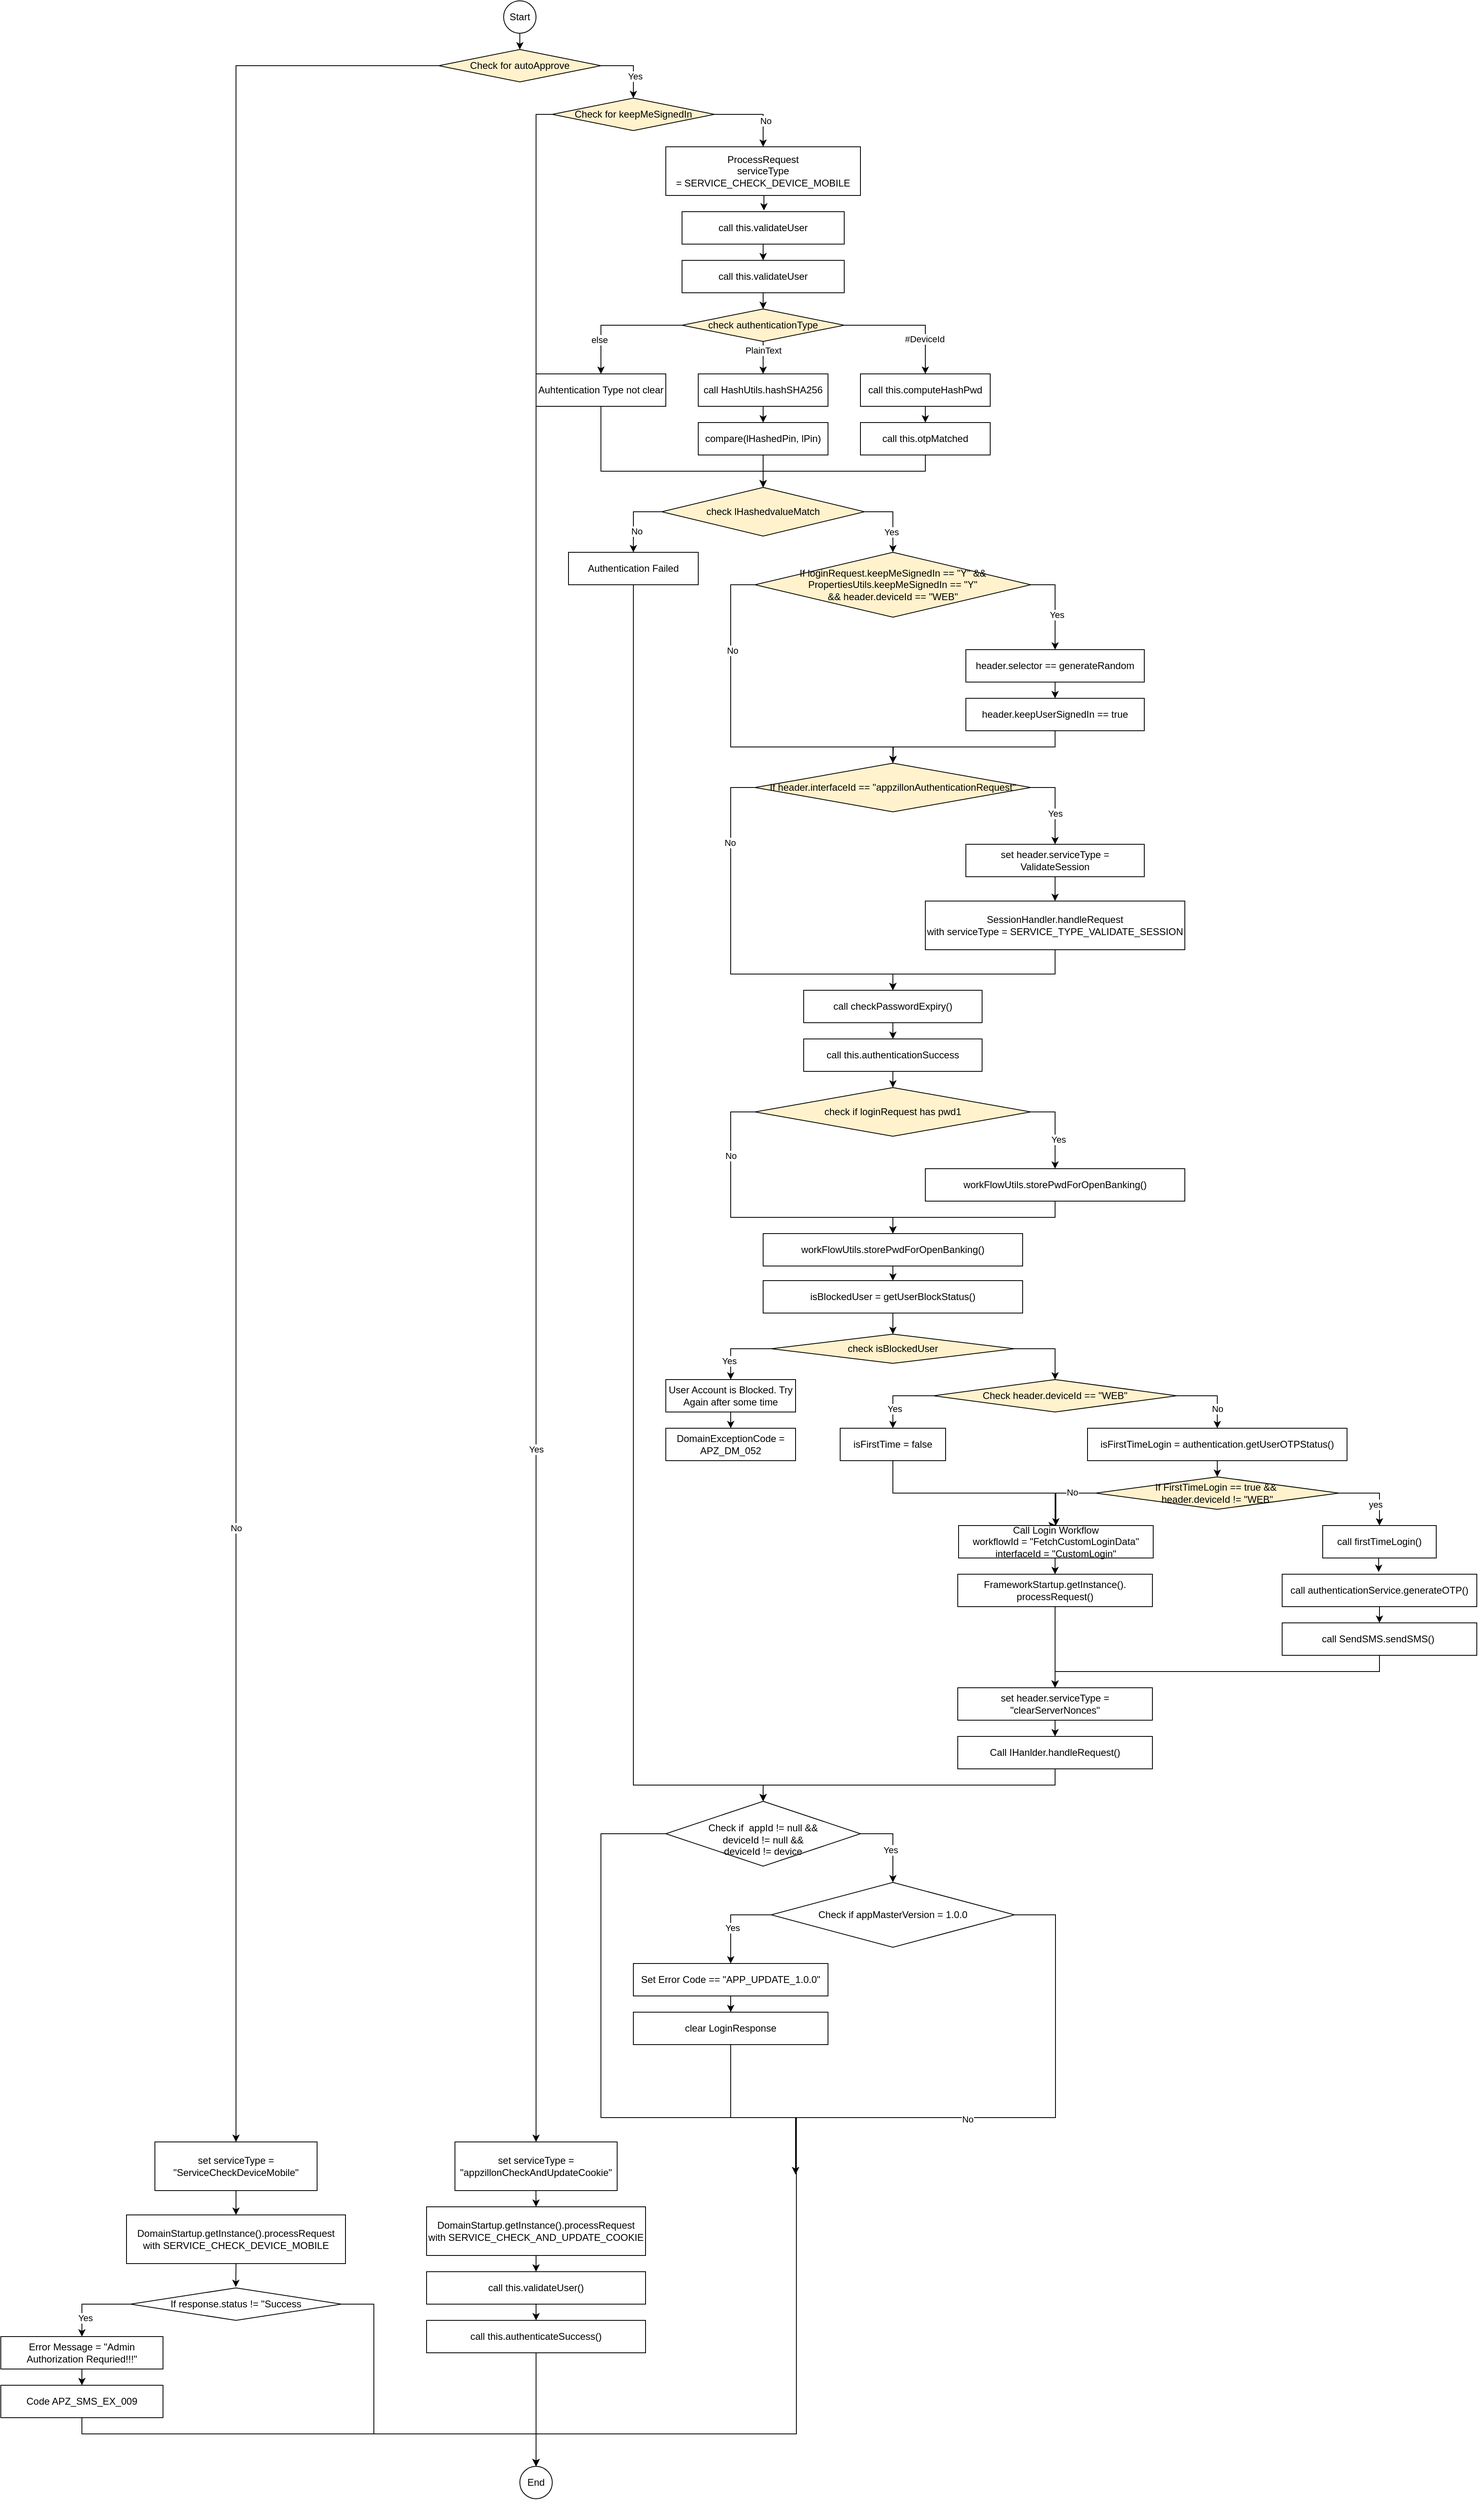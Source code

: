 <mxfile version="24.7.17">
  <diagram name="Page-1" id="jLthMqUIqezzf1474sBT">
    <mxGraphModel dx="4387" dy="3685" grid="1" gridSize="10" guides="1" tooltips="1" connect="1" arrows="1" fold="1" page="1" pageScale="1" pageWidth="827" pageHeight="1169" math="0" shadow="0">
      <root>
        <mxCell id="0" />
        <mxCell id="1" parent="0" />
        <mxCell id="0MIJxyE_HFCa453wtPNX-1" value="Start" style="ellipse;whiteSpace=wrap;html=1;aspect=fixed;" vertex="1" parent="1">
          <mxGeometry x="200" y="80" width="40" height="40" as="geometry" />
        </mxCell>
        <mxCell id="0MIJxyE_HFCa453wtPNX-2" value="" style="endArrow=classic;html=1;rounded=0;exitX=0.5;exitY=1;exitDx=0;exitDy=0;entryX=0.5;entryY=0;entryDx=0;entryDy=0;" edge="1" parent="1" source="0MIJxyE_HFCa453wtPNX-1" target="0MIJxyE_HFCa453wtPNX-3">
          <mxGeometry width="50" height="50" relative="1" as="geometry">
            <mxPoint x="450" y="260" as="sourcePoint" />
            <mxPoint x="220" y="140" as="targetPoint" />
          </mxGeometry>
        </mxCell>
        <mxCell id="0MIJxyE_HFCa453wtPNX-4" style="edgeStyle=orthogonalEdgeStyle;rounded=0;orthogonalLoop=1;jettySize=auto;html=1;exitX=0;exitY=0.5;exitDx=0;exitDy=0;entryX=0.5;entryY=0;entryDx=0;entryDy=0;" edge="1" parent="1" source="0MIJxyE_HFCa453wtPNX-3" target="0MIJxyE_HFCa453wtPNX-151">
          <mxGeometry relative="1" as="geometry">
            <mxPoint x="10" y="2680" as="targetPoint" />
            <Array as="points">
              <mxPoint x="-130" y="160" />
              <mxPoint x="-130" y="2720" />
            </Array>
          </mxGeometry>
        </mxCell>
        <mxCell id="0MIJxyE_HFCa453wtPNX-6" value="No" style="edgeLabel;html=1;align=center;verticalAlign=middle;resizable=0;points=[];" vertex="1" connectable="0" parent="0MIJxyE_HFCa453wtPNX-4">
          <mxGeometry x="0.461" relative="1" as="geometry">
            <mxPoint as="offset" />
          </mxGeometry>
        </mxCell>
        <mxCell id="0MIJxyE_HFCa453wtPNX-5" style="edgeStyle=orthogonalEdgeStyle;rounded=0;orthogonalLoop=1;jettySize=auto;html=1;exitX=1;exitY=0.5;exitDx=0;exitDy=0;entryX=0.5;entryY=0;entryDx=0;entryDy=0;" edge="1" parent="1" source="0MIJxyE_HFCa453wtPNX-3" target="0MIJxyE_HFCa453wtPNX-8">
          <mxGeometry relative="1" as="geometry">
            <mxPoint x="360.0" y="200" as="targetPoint" />
          </mxGeometry>
        </mxCell>
        <mxCell id="0MIJxyE_HFCa453wtPNX-7" value="Yes" style="edgeLabel;html=1;align=center;verticalAlign=middle;resizable=0;points=[];" vertex="1" connectable="0" parent="0MIJxyE_HFCa453wtPNX-5">
          <mxGeometry x="0.33" y="2" relative="1" as="geometry">
            <mxPoint as="offset" />
          </mxGeometry>
        </mxCell>
        <mxCell id="0MIJxyE_HFCa453wtPNX-3" value="Check for autoApprove" style="rhombus;whiteSpace=wrap;html=1;fillColor=#FFF2CC;" vertex="1" parent="1">
          <mxGeometry x="120" y="140" width="200" height="40" as="geometry" />
        </mxCell>
        <mxCell id="0MIJxyE_HFCa453wtPNX-9" style="edgeStyle=orthogonalEdgeStyle;rounded=0;orthogonalLoop=1;jettySize=auto;html=1;exitX=0;exitY=0.5;exitDx=0;exitDy=0;entryX=0.5;entryY=0;entryDx=0;entryDy=0;" edge="1" parent="1" source="0MIJxyE_HFCa453wtPNX-8" target="0MIJxyE_HFCa453wtPNX-148">
          <mxGeometry relative="1" as="geometry">
            <mxPoint x="200" y="2820" as="targetPoint" />
          </mxGeometry>
        </mxCell>
        <mxCell id="0MIJxyE_HFCa453wtPNX-11" value="Yes" style="edgeLabel;html=1;align=center;verticalAlign=middle;resizable=0;points=[];" vertex="1" connectable="0" parent="0MIJxyE_HFCa453wtPNX-9">
          <mxGeometry x="0.322" relative="1" as="geometry">
            <mxPoint as="offset" />
          </mxGeometry>
        </mxCell>
        <mxCell id="0MIJxyE_HFCa453wtPNX-10" style="edgeStyle=orthogonalEdgeStyle;rounded=0;orthogonalLoop=1;jettySize=auto;html=1;exitX=1;exitY=0.5;exitDx=0;exitDy=0;entryX=0.5;entryY=0;entryDx=0;entryDy=0;" edge="1" parent="1" source="0MIJxyE_HFCa453wtPNX-8" target="0MIJxyE_HFCa453wtPNX-13">
          <mxGeometry relative="1" as="geometry">
            <mxPoint x="500.0" y="260" as="targetPoint" />
          </mxGeometry>
        </mxCell>
        <mxCell id="0MIJxyE_HFCa453wtPNX-12" value="No" style="edgeLabel;html=1;align=center;verticalAlign=middle;resizable=0;points=[];" vertex="1" connectable="0" parent="0MIJxyE_HFCa453wtPNX-10">
          <mxGeometry x="0.364" y="3" relative="1" as="geometry">
            <mxPoint as="offset" />
          </mxGeometry>
        </mxCell>
        <mxCell id="0MIJxyE_HFCa453wtPNX-8" value="Check for keepMeSignedIn" style="rhombus;whiteSpace=wrap;html=1;fillColor=#FFF2CC;" vertex="1" parent="1">
          <mxGeometry x="260" y="200" width="200" height="40" as="geometry" />
        </mxCell>
        <mxCell id="0MIJxyE_HFCa453wtPNX-14" style="edgeStyle=orthogonalEdgeStyle;rounded=0;orthogonalLoop=1;jettySize=auto;html=1;exitX=0.5;exitY=1;exitDx=0;exitDy=0;entryX=0.505;entryY=-0.037;entryDx=0;entryDy=0;entryPerimeter=0;" edge="1" parent="1" source="0MIJxyE_HFCa453wtPNX-13" target="0MIJxyE_HFCa453wtPNX-15">
          <mxGeometry relative="1" as="geometry">
            <mxPoint x="520" y="340" as="targetPoint" />
          </mxGeometry>
        </mxCell>
        <mxCell id="0MIJxyE_HFCa453wtPNX-13" value="ProcessRequest&lt;div&gt;serviceType =&amp;nbsp;SERVICE_CHECK_DEVICE_MOBILE&lt;/div&gt;" style="rounded=0;whiteSpace=wrap;html=1;" vertex="1" parent="1">
          <mxGeometry x="400" y="260" width="240" height="60" as="geometry" />
        </mxCell>
        <mxCell id="0MIJxyE_HFCa453wtPNX-16" style="edgeStyle=orthogonalEdgeStyle;rounded=0;orthogonalLoop=1;jettySize=auto;html=1;exitX=0.5;exitY=1;exitDx=0;exitDy=0;" edge="1" parent="1" source="0MIJxyE_HFCa453wtPNX-15">
          <mxGeometry relative="1" as="geometry">
            <mxPoint x="520" y="400" as="targetPoint" />
          </mxGeometry>
        </mxCell>
        <mxCell id="0MIJxyE_HFCa453wtPNX-15" value="call this.validateUser" style="rounded=0;whiteSpace=wrap;html=1;" vertex="1" parent="1">
          <mxGeometry x="420" y="340" width="200" height="40" as="geometry" />
        </mxCell>
        <mxCell id="0MIJxyE_HFCa453wtPNX-18" style="edgeStyle=orthogonalEdgeStyle;rounded=0;orthogonalLoop=1;jettySize=auto;html=1;exitX=0.5;exitY=1;exitDx=0;exitDy=0;" edge="1" parent="1" source="0MIJxyE_HFCa453wtPNX-17">
          <mxGeometry relative="1" as="geometry">
            <mxPoint x="520" y="460" as="targetPoint" />
          </mxGeometry>
        </mxCell>
        <mxCell id="0MIJxyE_HFCa453wtPNX-17" value="call this.validateUser" style="rounded=0;whiteSpace=wrap;html=1;" vertex="1" parent="1">
          <mxGeometry x="420" y="400" width="200" height="40" as="geometry" />
        </mxCell>
        <mxCell id="0MIJxyE_HFCa453wtPNX-20" style="edgeStyle=orthogonalEdgeStyle;rounded=0;orthogonalLoop=1;jettySize=auto;html=1;exitX=0;exitY=0.5;exitDx=0;exitDy=0;entryX=0.5;entryY=0;entryDx=0;entryDy=0;" edge="1" parent="1" source="0MIJxyE_HFCa453wtPNX-19" target="0MIJxyE_HFCa453wtPNX-32">
          <mxGeometry relative="1" as="geometry">
            <mxPoint x="320" y="540" as="targetPoint" />
            <Array as="points">
              <mxPoint x="320" y="480" />
            </Array>
          </mxGeometry>
        </mxCell>
        <mxCell id="0MIJxyE_HFCa453wtPNX-31" value="else" style="edgeLabel;html=1;align=center;verticalAlign=middle;resizable=0;points=[];" vertex="1" connectable="0" parent="0MIJxyE_HFCa453wtPNX-20">
          <mxGeometry x="0.475" y="-2" relative="1" as="geometry">
            <mxPoint as="offset" />
          </mxGeometry>
        </mxCell>
        <mxCell id="0MIJxyE_HFCa453wtPNX-21" style="edgeStyle=orthogonalEdgeStyle;rounded=0;orthogonalLoop=1;jettySize=auto;html=1;exitX=0.5;exitY=1;exitDx=0;exitDy=0;entryX=0.5;entryY=0;entryDx=0;entryDy=0;" edge="1" parent="1" source="0MIJxyE_HFCa453wtPNX-19" target="0MIJxyE_HFCa453wtPNX-28">
          <mxGeometry relative="1" as="geometry">
            <mxPoint x="519.793" y="540" as="targetPoint" />
          </mxGeometry>
        </mxCell>
        <mxCell id="0MIJxyE_HFCa453wtPNX-23" value="PlainText" style="edgeLabel;html=1;align=center;verticalAlign=middle;resizable=0;points=[];" vertex="1" connectable="0" parent="0MIJxyE_HFCa453wtPNX-21">
          <mxGeometry x="-0.454" relative="1" as="geometry">
            <mxPoint as="offset" />
          </mxGeometry>
        </mxCell>
        <mxCell id="0MIJxyE_HFCa453wtPNX-22" style="edgeStyle=orthogonalEdgeStyle;rounded=0;orthogonalLoop=1;jettySize=auto;html=1;exitX=1;exitY=0.5;exitDx=0;exitDy=0;entryX=0.5;entryY=0;entryDx=0;entryDy=0;" edge="1" parent="1" source="0MIJxyE_HFCa453wtPNX-19" target="0MIJxyE_HFCa453wtPNX-25">
          <mxGeometry relative="1" as="geometry">
            <mxPoint x="720.0" y="540" as="targetPoint" />
          </mxGeometry>
        </mxCell>
        <mxCell id="0MIJxyE_HFCa453wtPNX-24" value="#DeviceId" style="edgeLabel;html=1;align=center;verticalAlign=middle;resizable=0;points=[];" vertex="1" connectable="0" parent="0MIJxyE_HFCa453wtPNX-22">
          <mxGeometry x="0.458" y="-1" relative="1" as="geometry">
            <mxPoint as="offset" />
          </mxGeometry>
        </mxCell>
        <mxCell id="0MIJxyE_HFCa453wtPNX-19" value="check authenticationType" style="rhombus;whiteSpace=wrap;html=1;fillColor=#FFF2CC;" vertex="1" parent="1">
          <mxGeometry x="420" y="460" width="200" height="40" as="geometry" />
        </mxCell>
        <mxCell id="0MIJxyE_HFCa453wtPNX-27" style="edgeStyle=orthogonalEdgeStyle;rounded=0;orthogonalLoop=1;jettySize=auto;html=1;exitX=0.5;exitY=1;exitDx=0;exitDy=0;entryX=0.5;entryY=0;entryDx=0;entryDy=0;" edge="1" parent="1" source="0MIJxyE_HFCa453wtPNX-25" target="0MIJxyE_HFCa453wtPNX-26">
          <mxGeometry relative="1" as="geometry" />
        </mxCell>
        <mxCell id="0MIJxyE_HFCa453wtPNX-25" value="call this.computeHashPwd" style="rounded=0;whiteSpace=wrap;html=1;" vertex="1" parent="1">
          <mxGeometry x="640" y="540" width="160" height="40" as="geometry" />
        </mxCell>
        <mxCell id="0MIJxyE_HFCa453wtPNX-37" style="edgeStyle=orthogonalEdgeStyle;rounded=0;orthogonalLoop=1;jettySize=auto;html=1;exitX=0.5;exitY=1;exitDx=0;exitDy=0;entryX=0.5;entryY=0;entryDx=0;entryDy=0;" edge="1" parent="1" source="0MIJxyE_HFCa453wtPNX-26" target="0MIJxyE_HFCa453wtPNX-34">
          <mxGeometry relative="1" as="geometry" />
        </mxCell>
        <mxCell id="0MIJxyE_HFCa453wtPNX-26" value="call this.otpMatched" style="rounded=0;whiteSpace=wrap;html=1;" vertex="1" parent="1">
          <mxGeometry x="640" y="600" width="160" height="40" as="geometry" />
        </mxCell>
        <mxCell id="0MIJxyE_HFCa453wtPNX-29" style="edgeStyle=orthogonalEdgeStyle;rounded=0;orthogonalLoop=1;jettySize=auto;html=1;exitX=0.5;exitY=1;exitDx=0;exitDy=0;entryX=0.5;entryY=0;entryDx=0;entryDy=0;" edge="1" parent="1" source="0MIJxyE_HFCa453wtPNX-28" target="0MIJxyE_HFCa453wtPNX-30">
          <mxGeometry relative="1" as="geometry">
            <mxPoint x="520" y="600" as="targetPoint" />
          </mxGeometry>
        </mxCell>
        <mxCell id="0MIJxyE_HFCa453wtPNX-28" value="call HashUtils.hashSHA256" style="rounded=0;whiteSpace=wrap;html=1;" vertex="1" parent="1">
          <mxGeometry x="440" y="540" width="160" height="40" as="geometry" />
        </mxCell>
        <mxCell id="0MIJxyE_HFCa453wtPNX-36" style="edgeStyle=orthogonalEdgeStyle;rounded=0;orthogonalLoop=1;jettySize=auto;html=1;exitX=0.5;exitY=1;exitDx=0;exitDy=0;entryX=0.5;entryY=0;entryDx=0;entryDy=0;" edge="1" parent="1" source="0MIJxyE_HFCa453wtPNX-30" target="0MIJxyE_HFCa453wtPNX-34">
          <mxGeometry relative="1" as="geometry" />
        </mxCell>
        <mxCell id="0MIJxyE_HFCa453wtPNX-30" value="compare(lHashedPin, lPin)" style="rounded=0;whiteSpace=wrap;html=1;" vertex="1" parent="1">
          <mxGeometry x="440" y="600" width="160" height="40" as="geometry" />
        </mxCell>
        <mxCell id="0MIJxyE_HFCa453wtPNX-33" style="edgeStyle=orthogonalEdgeStyle;rounded=0;orthogonalLoop=1;jettySize=auto;html=1;exitX=0.5;exitY=1;exitDx=0;exitDy=0;entryX=0.5;entryY=0;entryDx=0;entryDy=0;" edge="1" parent="1" source="0MIJxyE_HFCa453wtPNX-32" target="0MIJxyE_HFCa453wtPNX-34">
          <mxGeometry relative="1" as="geometry">
            <mxPoint x="320" y="690" as="targetPoint" />
            <Array as="points">
              <mxPoint x="320" y="660" />
              <mxPoint x="520" y="660" />
            </Array>
          </mxGeometry>
        </mxCell>
        <mxCell id="0MIJxyE_HFCa453wtPNX-32" value="Auhtentication Type not clear" style="rounded=0;whiteSpace=wrap;html=1;" vertex="1" parent="1">
          <mxGeometry x="240" y="540" width="160" height="40" as="geometry" />
        </mxCell>
        <mxCell id="0MIJxyE_HFCa453wtPNX-38" style="edgeStyle=orthogonalEdgeStyle;rounded=0;orthogonalLoop=1;jettySize=auto;html=1;exitX=0;exitY=0.5;exitDx=0;exitDy=0;entryX=0.5;entryY=0;entryDx=0;entryDy=0;" edge="1" parent="1" source="0MIJxyE_HFCa453wtPNX-34" target="0MIJxyE_HFCa453wtPNX-42">
          <mxGeometry relative="1" as="geometry">
            <mxPoint x="360" y="760" as="targetPoint" />
          </mxGeometry>
        </mxCell>
        <mxCell id="0MIJxyE_HFCa453wtPNX-41" value="No" style="edgeLabel;html=1;align=center;verticalAlign=middle;resizable=0;points=[];" vertex="1" connectable="0" parent="0MIJxyE_HFCa453wtPNX-38">
          <mxGeometry x="0.384" y="4" relative="1" as="geometry">
            <mxPoint as="offset" />
          </mxGeometry>
        </mxCell>
        <mxCell id="0MIJxyE_HFCa453wtPNX-39" style="edgeStyle=orthogonalEdgeStyle;rounded=0;orthogonalLoop=1;jettySize=auto;html=1;exitX=1;exitY=0.5;exitDx=0;exitDy=0;entryX=0.5;entryY=0;entryDx=0;entryDy=0;" edge="1" parent="1" source="0MIJxyE_HFCa453wtPNX-34" target="0MIJxyE_HFCa453wtPNX-44">
          <mxGeometry relative="1" as="geometry">
            <mxPoint x="680" y="760" as="targetPoint" />
          </mxGeometry>
        </mxCell>
        <mxCell id="0MIJxyE_HFCa453wtPNX-40" value="Yes" style="edgeLabel;html=1;align=center;verticalAlign=middle;resizable=0;points=[];" vertex="1" connectable="0" parent="0MIJxyE_HFCa453wtPNX-39">
          <mxGeometry x="0.416" y="-2" relative="1" as="geometry">
            <mxPoint as="offset" />
          </mxGeometry>
        </mxCell>
        <mxCell id="0MIJxyE_HFCa453wtPNX-34" value="check lHashedvalueMatch" style="rhombus;whiteSpace=wrap;html=1;fillColor=#FFF2CC;" vertex="1" parent="1">
          <mxGeometry x="395" y="680" width="250" height="60" as="geometry" />
        </mxCell>
        <mxCell id="0MIJxyE_HFCa453wtPNX-127" style="edgeStyle=orthogonalEdgeStyle;rounded=0;orthogonalLoop=1;jettySize=auto;html=1;exitX=0.5;exitY=1;exitDx=0;exitDy=0;entryX=0.5;entryY=0;entryDx=0;entryDy=0;" edge="1" parent="1" source="0MIJxyE_HFCa453wtPNX-42" target="0MIJxyE_HFCa453wtPNX-129">
          <mxGeometry relative="1" as="geometry">
            <mxPoint x="370" y="2290" as="targetPoint" />
            <Array as="points">
              <mxPoint x="360" y="2280" />
              <mxPoint x="520" y="2280" />
            </Array>
          </mxGeometry>
        </mxCell>
        <mxCell id="0MIJxyE_HFCa453wtPNX-42" value="Authentication Failed" style="rounded=0;whiteSpace=wrap;html=1;" vertex="1" parent="1">
          <mxGeometry x="280" y="760" width="160" height="40" as="geometry" />
        </mxCell>
        <mxCell id="0MIJxyE_HFCa453wtPNX-46" style="edgeStyle=orthogonalEdgeStyle;rounded=0;orthogonalLoop=1;jettySize=auto;html=1;exitX=0;exitY=0.5;exitDx=0;exitDy=0;entryX=0.5;entryY=0;entryDx=0;entryDy=0;" edge="1" parent="1" source="0MIJxyE_HFCa453wtPNX-44" target="0MIJxyE_HFCa453wtPNX-54">
          <mxGeometry relative="1" as="geometry">
            <mxPoint x="480" y="880" as="targetPoint" />
            <Array as="points">
              <mxPoint x="480" y="800" />
              <mxPoint x="480" y="1000" />
              <mxPoint x="680" y="1000" />
            </Array>
          </mxGeometry>
        </mxCell>
        <mxCell id="0MIJxyE_HFCa453wtPNX-81" value="No" style="edgeLabel;html=1;align=center;verticalAlign=middle;resizable=0;points=[];" vertex="1" connectable="0" parent="0MIJxyE_HFCa453wtPNX-46">
          <mxGeometry x="-0.508" y="2" relative="1" as="geometry">
            <mxPoint as="offset" />
          </mxGeometry>
        </mxCell>
        <mxCell id="0MIJxyE_HFCa453wtPNX-47" style="edgeStyle=orthogonalEdgeStyle;rounded=0;orthogonalLoop=1;jettySize=auto;html=1;exitX=1;exitY=0.5;exitDx=0;exitDy=0;entryX=0.5;entryY=0;entryDx=0;entryDy=0;" edge="1" parent="1" source="0MIJxyE_HFCa453wtPNX-44" target="0MIJxyE_HFCa453wtPNX-51">
          <mxGeometry relative="1" as="geometry">
            <mxPoint x="880" y="880" as="targetPoint" />
          </mxGeometry>
        </mxCell>
        <mxCell id="0MIJxyE_HFCa453wtPNX-48" value="Yes" style="edgeLabel;html=1;align=center;verticalAlign=middle;resizable=0;points=[];" vertex="1" connectable="0" parent="0MIJxyE_HFCa453wtPNX-47">
          <mxGeometry x="0.21" y="2" relative="1" as="geometry">
            <mxPoint as="offset" />
          </mxGeometry>
        </mxCell>
        <mxCell id="0MIJxyE_HFCa453wtPNX-44" value="If loginRequest.keepMeSignedIn == &quot;Y&quot; &amp;amp;&amp;amp;&lt;div&gt;&amp;nbsp;PropertiesUtils.keepMeSignedIn == &quot;Y&quot;&amp;nbsp;&lt;/div&gt;&lt;div&gt;&amp;amp;&amp;amp; header.deviceId == &quot;WEB&quot;&lt;/div&gt;" style="rhombus;whiteSpace=wrap;html=1;fillColor=#FFF2CC;" vertex="1" parent="1">
          <mxGeometry x="510" y="760" width="340" height="80" as="geometry" />
        </mxCell>
        <mxCell id="0MIJxyE_HFCa453wtPNX-52" style="edgeStyle=orthogonalEdgeStyle;rounded=0;orthogonalLoop=1;jettySize=auto;html=1;exitX=0.5;exitY=1;exitDx=0;exitDy=0;entryX=0.5;entryY=0;entryDx=0;entryDy=0;" edge="1" parent="1" source="0MIJxyE_HFCa453wtPNX-51" target="0MIJxyE_HFCa453wtPNX-53">
          <mxGeometry relative="1" as="geometry">
            <mxPoint x="880.13" y="940" as="targetPoint" />
          </mxGeometry>
        </mxCell>
        <mxCell id="0MIJxyE_HFCa453wtPNX-51" value="header.selector == generateRandom" style="rounded=0;whiteSpace=wrap;html=1;" vertex="1" parent="1">
          <mxGeometry x="770" y="880" width="220" height="40" as="geometry" />
        </mxCell>
        <mxCell id="0MIJxyE_HFCa453wtPNX-55" style="edgeStyle=orthogonalEdgeStyle;rounded=0;orthogonalLoop=1;jettySize=auto;html=1;exitX=0.5;exitY=1;exitDx=0;exitDy=0;" edge="1" parent="1" source="0MIJxyE_HFCa453wtPNX-53">
          <mxGeometry relative="1" as="geometry">
            <mxPoint x="680" y="1020" as="targetPoint" />
          </mxGeometry>
        </mxCell>
        <mxCell id="0MIJxyE_HFCa453wtPNX-53" value="header.keepUserSignedIn == true" style="rounded=0;whiteSpace=wrap;html=1;" vertex="1" parent="1">
          <mxGeometry x="770" y="940" width="220" height="40" as="geometry" />
        </mxCell>
        <mxCell id="0MIJxyE_HFCa453wtPNX-56" style="edgeStyle=orthogonalEdgeStyle;rounded=0;orthogonalLoop=1;jettySize=auto;html=1;exitX=0;exitY=0.5;exitDx=0;exitDy=0;entryX=0.5;entryY=0;entryDx=0;entryDy=0;" edge="1" parent="1" source="0MIJxyE_HFCa453wtPNX-54" target="0MIJxyE_HFCa453wtPNX-65">
          <mxGeometry relative="1" as="geometry">
            <mxPoint x="490" y="1120" as="targetPoint" />
            <Array as="points">
              <mxPoint x="480" y="1050" />
              <mxPoint x="480" y="1280" />
              <mxPoint x="680" y="1280" />
            </Array>
          </mxGeometry>
        </mxCell>
        <mxCell id="0MIJxyE_HFCa453wtPNX-80" value="No" style="edgeLabel;html=1;align=center;verticalAlign=middle;resizable=0;points=[];" vertex="1" connectable="0" parent="0MIJxyE_HFCa453wtPNX-56">
          <mxGeometry x="-0.591" y="-1" relative="1" as="geometry">
            <mxPoint as="offset" />
          </mxGeometry>
        </mxCell>
        <mxCell id="0MIJxyE_HFCa453wtPNX-57" style="edgeStyle=orthogonalEdgeStyle;rounded=0;orthogonalLoop=1;jettySize=auto;html=1;exitX=1;exitY=0.5;exitDx=0;exitDy=0;entryX=0.5;entryY=0;entryDx=0;entryDy=0;" edge="1" parent="1" source="0MIJxyE_HFCa453wtPNX-54" target="0MIJxyE_HFCa453wtPNX-60">
          <mxGeometry relative="1" as="geometry">
            <mxPoint x="880" y="1120" as="targetPoint" />
          </mxGeometry>
        </mxCell>
        <mxCell id="0MIJxyE_HFCa453wtPNX-58" value="Yes" style="edgeLabel;html=1;align=center;verticalAlign=middle;resizable=0;points=[];" vertex="1" connectable="0" parent="0MIJxyE_HFCa453wtPNX-57">
          <mxGeometry x="0.235" relative="1" as="geometry">
            <mxPoint as="offset" />
          </mxGeometry>
        </mxCell>
        <mxCell id="0MIJxyE_HFCa453wtPNX-54" value="If header.interfaceId == &quot;appzillonAuthenticationRequest&quot;" style="rhombus;whiteSpace=wrap;html=1;fillColor=#FFF2CC;" vertex="1" parent="1">
          <mxGeometry x="510" y="1020" width="340" height="60" as="geometry" />
        </mxCell>
        <mxCell id="0MIJxyE_HFCa453wtPNX-63" style="edgeStyle=orthogonalEdgeStyle;rounded=0;orthogonalLoop=1;jettySize=auto;html=1;exitX=0.5;exitY=1;exitDx=0;exitDy=0;entryX=0.5;entryY=0;entryDx=0;entryDy=0;" edge="1" parent="1" source="0MIJxyE_HFCa453wtPNX-60" target="0MIJxyE_HFCa453wtPNX-62">
          <mxGeometry relative="1" as="geometry" />
        </mxCell>
        <mxCell id="0MIJxyE_HFCa453wtPNX-60" value="set header.serviceType = ValidateSession" style="rounded=0;whiteSpace=wrap;html=1;" vertex="1" parent="1">
          <mxGeometry x="770" y="1120" width="220" height="40" as="geometry" />
        </mxCell>
        <mxCell id="0MIJxyE_HFCa453wtPNX-64" style="edgeStyle=orthogonalEdgeStyle;rounded=0;orthogonalLoop=1;jettySize=auto;html=1;exitX=0.5;exitY=1;exitDx=0;exitDy=0;entryX=0.5;entryY=0;entryDx=0;entryDy=0;" edge="1" parent="1" source="0MIJxyE_HFCa453wtPNX-62" target="0MIJxyE_HFCa453wtPNX-65">
          <mxGeometry relative="1" as="geometry">
            <mxPoint x="680" y="1300.0" as="targetPoint" />
            <Array as="points">
              <mxPoint x="880" y="1280" />
              <mxPoint x="680" y="1280" />
            </Array>
          </mxGeometry>
        </mxCell>
        <mxCell id="0MIJxyE_HFCa453wtPNX-62" value="SessionHandler.handleRequest&lt;div&gt;with serviceType =&amp;nbsp;SERVICE_TYPE_VALIDATE_SESSION&lt;/div&gt;" style="rounded=0;whiteSpace=wrap;html=1;" vertex="1" parent="1">
          <mxGeometry x="720" y="1190" width="320" height="60" as="geometry" />
        </mxCell>
        <mxCell id="0MIJxyE_HFCa453wtPNX-66" style="edgeStyle=orthogonalEdgeStyle;rounded=0;orthogonalLoop=1;jettySize=auto;html=1;exitX=0.5;exitY=1;exitDx=0;exitDy=0;entryX=0.5;entryY=0;entryDx=0;entryDy=0;" edge="1" parent="1" source="0MIJxyE_HFCa453wtPNX-65" target="0MIJxyE_HFCa453wtPNX-68">
          <mxGeometry relative="1" as="geometry">
            <mxPoint x="680" y="1360.0" as="targetPoint" />
          </mxGeometry>
        </mxCell>
        <mxCell id="0MIJxyE_HFCa453wtPNX-65" value="call checkPasswordExpiry()" style="rounded=0;whiteSpace=wrap;html=1;" vertex="1" parent="1">
          <mxGeometry x="570" y="1300" width="220" height="40" as="geometry" />
        </mxCell>
        <mxCell id="0MIJxyE_HFCa453wtPNX-70" style="edgeStyle=orthogonalEdgeStyle;rounded=0;orthogonalLoop=1;jettySize=auto;html=1;exitX=0.5;exitY=1;exitDx=0;exitDy=0;entryX=0.5;entryY=0;entryDx=0;entryDy=0;" edge="1" parent="1" source="0MIJxyE_HFCa453wtPNX-68" target="0MIJxyE_HFCa453wtPNX-71">
          <mxGeometry relative="1" as="geometry">
            <mxPoint x="680.13" y="1420" as="targetPoint" />
          </mxGeometry>
        </mxCell>
        <mxCell id="0MIJxyE_HFCa453wtPNX-68" value="call this.authenticationSuccess" style="rounded=0;whiteSpace=wrap;html=1;" vertex="1" parent="1">
          <mxGeometry x="570" y="1360" width="220" height="40" as="geometry" />
        </mxCell>
        <mxCell id="0MIJxyE_HFCa453wtPNX-72" style="edgeStyle=orthogonalEdgeStyle;rounded=0;orthogonalLoop=1;jettySize=auto;html=1;exitX=0;exitY=0.5;exitDx=0;exitDy=0;entryX=0.5;entryY=0;entryDx=0;entryDy=0;" edge="1" parent="1" source="0MIJxyE_HFCa453wtPNX-71" target="0MIJxyE_HFCa453wtPNX-77">
          <mxGeometry relative="1" as="geometry">
            <mxPoint x="480" y="1520" as="targetPoint" />
            <Array as="points">
              <mxPoint x="480" y="1450" />
              <mxPoint x="480" y="1580" />
              <mxPoint x="680" y="1580" />
            </Array>
          </mxGeometry>
        </mxCell>
        <mxCell id="0MIJxyE_HFCa453wtPNX-79" value="No" style="edgeLabel;html=1;align=center;verticalAlign=middle;resizable=0;points=[];" vertex="1" connectable="0" parent="0MIJxyE_HFCa453wtPNX-72">
          <mxGeometry x="-0.561" relative="1" as="geometry">
            <mxPoint as="offset" />
          </mxGeometry>
        </mxCell>
        <mxCell id="0MIJxyE_HFCa453wtPNX-73" style="edgeStyle=orthogonalEdgeStyle;rounded=0;orthogonalLoop=1;jettySize=auto;html=1;exitX=1;exitY=0.5;exitDx=0;exitDy=0;entryX=0.5;entryY=0;entryDx=0;entryDy=0;" edge="1" parent="1" source="0MIJxyE_HFCa453wtPNX-71" target="0MIJxyE_HFCa453wtPNX-75">
          <mxGeometry relative="1" as="geometry">
            <mxPoint x="880" y="1520" as="targetPoint" />
          </mxGeometry>
        </mxCell>
        <mxCell id="0MIJxyE_HFCa453wtPNX-74" value="Yes" style="edgeLabel;html=1;align=center;verticalAlign=middle;resizable=0;points=[];" vertex="1" connectable="0" parent="0MIJxyE_HFCa453wtPNX-73">
          <mxGeometry x="0.27" y="4" relative="1" as="geometry">
            <mxPoint as="offset" />
          </mxGeometry>
        </mxCell>
        <mxCell id="0MIJxyE_HFCa453wtPNX-71" value="check if loginRequest has pwd1" style="rhombus;whiteSpace=wrap;html=1;fillColor=#FFF2CC;" vertex="1" parent="1">
          <mxGeometry x="510" y="1420" width="340" height="60" as="geometry" />
        </mxCell>
        <mxCell id="0MIJxyE_HFCa453wtPNX-76" style="edgeStyle=orthogonalEdgeStyle;rounded=0;orthogonalLoop=1;jettySize=auto;html=1;exitX=0.5;exitY=1;exitDx=0;exitDy=0;entryX=0.5;entryY=0;entryDx=0;entryDy=0;" edge="1" parent="1" source="0MIJxyE_HFCa453wtPNX-75" target="0MIJxyE_HFCa453wtPNX-77">
          <mxGeometry relative="1" as="geometry">
            <mxPoint x="680" y="1600" as="targetPoint" />
          </mxGeometry>
        </mxCell>
        <mxCell id="0MIJxyE_HFCa453wtPNX-75" value="workFlowUtils.storePwdForOpenBanking()" style="rounded=0;whiteSpace=wrap;html=1;" vertex="1" parent="1">
          <mxGeometry x="720" y="1520" width="320" height="40" as="geometry" />
        </mxCell>
        <mxCell id="0MIJxyE_HFCa453wtPNX-78" style="edgeStyle=orthogonalEdgeStyle;rounded=0;orthogonalLoop=1;jettySize=auto;html=1;exitX=0.5;exitY=1;exitDx=0;exitDy=0;entryX=0.5;entryY=0;entryDx=0;entryDy=0;" edge="1" parent="1" source="0MIJxyE_HFCa453wtPNX-77" target="0MIJxyE_HFCa453wtPNX-82">
          <mxGeometry relative="1" as="geometry">
            <mxPoint x="680.13" y="1670" as="targetPoint" />
            <Array as="points" />
          </mxGeometry>
        </mxCell>
        <mxCell id="0MIJxyE_HFCa453wtPNX-77" value="workFlowUtils.storePwdForOpenBanking()" style="rounded=0;whiteSpace=wrap;html=1;" vertex="1" parent="1">
          <mxGeometry x="520" y="1600" width="320" height="40" as="geometry" />
        </mxCell>
        <mxCell id="0MIJxyE_HFCa453wtPNX-84" style="edgeStyle=orthogonalEdgeStyle;rounded=0;orthogonalLoop=1;jettySize=auto;html=1;exitX=0.5;exitY=1;exitDx=0;exitDy=0;entryX=0.5;entryY=0;entryDx=0;entryDy=0;" edge="1" parent="1" source="0MIJxyE_HFCa453wtPNX-82" target="0MIJxyE_HFCa453wtPNX-85">
          <mxGeometry relative="1" as="geometry">
            <mxPoint x="680.121" y="1720" as="targetPoint" />
          </mxGeometry>
        </mxCell>
        <mxCell id="0MIJxyE_HFCa453wtPNX-82" value="isBlockedUser = getUserBlockStatus()" style="rounded=0;whiteSpace=wrap;html=1;" vertex="1" parent="1">
          <mxGeometry x="520" y="1658" width="320" height="40" as="geometry" />
        </mxCell>
        <mxCell id="0MIJxyE_HFCa453wtPNX-86" style="edgeStyle=orthogonalEdgeStyle;rounded=0;orthogonalLoop=1;jettySize=auto;html=1;exitX=0;exitY=0.5;exitDx=0;exitDy=0;entryX=0.5;entryY=0;entryDx=0;entryDy=0;" edge="1" parent="1" source="0MIJxyE_HFCa453wtPNX-85" target="0MIJxyE_HFCa453wtPNX-90">
          <mxGeometry relative="1" as="geometry">
            <mxPoint x="480" y="1780" as="targetPoint" />
          </mxGeometry>
        </mxCell>
        <mxCell id="0MIJxyE_HFCa453wtPNX-89" value="Yes" style="edgeLabel;html=1;align=center;verticalAlign=middle;resizable=0;points=[];" vertex="1" connectable="0" parent="0MIJxyE_HFCa453wtPNX-86">
          <mxGeometry x="0.461" y="-2" relative="1" as="geometry">
            <mxPoint as="offset" />
          </mxGeometry>
        </mxCell>
        <mxCell id="0MIJxyE_HFCa453wtPNX-96" style="edgeStyle=orthogonalEdgeStyle;rounded=0;orthogonalLoop=1;jettySize=auto;html=1;exitX=1;exitY=0.5;exitDx=0;exitDy=0;entryX=0.5;entryY=0;entryDx=0;entryDy=0;" edge="1" parent="1" source="0MIJxyE_HFCa453wtPNX-85" target="0MIJxyE_HFCa453wtPNX-97">
          <mxGeometry relative="1" as="geometry">
            <mxPoint x="880" y="1780" as="targetPoint" />
          </mxGeometry>
        </mxCell>
        <mxCell id="0MIJxyE_HFCa453wtPNX-85" value="check isBlockedUser" style="rhombus;whiteSpace=wrap;html=1;fillColor=#FFF2CC;" vertex="1" parent="1">
          <mxGeometry x="530" y="1724" width="300" height="36" as="geometry" />
        </mxCell>
        <mxCell id="0MIJxyE_HFCa453wtPNX-92" style="edgeStyle=orthogonalEdgeStyle;rounded=0;orthogonalLoop=1;jettySize=auto;html=1;exitX=0.5;exitY=1;exitDx=0;exitDy=0;entryX=0.5;entryY=0;entryDx=0;entryDy=0;" edge="1" parent="1" source="0MIJxyE_HFCa453wtPNX-90" target="0MIJxyE_HFCa453wtPNX-91">
          <mxGeometry relative="1" as="geometry" />
        </mxCell>
        <mxCell id="0MIJxyE_HFCa453wtPNX-90" value="User Account is Blocked. Try Again after some time" style="rounded=0;whiteSpace=wrap;html=1;" vertex="1" parent="1">
          <mxGeometry x="400" y="1780" width="160" height="40" as="geometry" />
        </mxCell>
        <mxCell id="0MIJxyE_HFCa453wtPNX-91" value="DomainExceptionCode = APZ_DM_052" style="rounded=0;whiteSpace=wrap;html=1;" vertex="1" parent="1">
          <mxGeometry x="400" y="1840" width="160" height="40" as="geometry" />
        </mxCell>
        <mxCell id="0MIJxyE_HFCa453wtPNX-98" style="edgeStyle=orthogonalEdgeStyle;rounded=0;orthogonalLoop=1;jettySize=auto;html=1;exitX=0;exitY=0.5;exitDx=0;exitDy=0;entryX=0.5;entryY=0;entryDx=0;entryDy=0;" edge="1" parent="1" source="0MIJxyE_HFCa453wtPNX-97" target="0MIJxyE_HFCa453wtPNX-103">
          <mxGeometry relative="1" as="geometry">
            <mxPoint x="680" y="1850" as="targetPoint" />
          </mxGeometry>
        </mxCell>
        <mxCell id="0MIJxyE_HFCa453wtPNX-100" value="Yes" style="edgeLabel;html=1;align=center;verticalAlign=middle;resizable=0;points=[];" vertex="1" connectable="0" parent="0MIJxyE_HFCa453wtPNX-98">
          <mxGeometry x="0.457" y="2" relative="1" as="geometry">
            <mxPoint as="offset" />
          </mxGeometry>
        </mxCell>
        <mxCell id="0MIJxyE_HFCa453wtPNX-99" style="edgeStyle=orthogonalEdgeStyle;rounded=0;orthogonalLoop=1;jettySize=auto;html=1;exitX=1;exitY=0.5;exitDx=0;exitDy=0;entryX=0.5;entryY=0;entryDx=0;entryDy=0;" edge="1" parent="1" source="0MIJxyE_HFCa453wtPNX-97" target="0MIJxyE_HFCa453wtPNX-102">
          <mxGeometry relative="1" as="geometry">
            <mxPoint x="1080" y="1840" as="targetPoint" />
          </mxGeometry>
        </mxCell>
        <mxCell id="0MIJxyE_HFCa453wtPNX-101" value="No" style="edgeLabel;html=1;align=center;verticalAlign=middle;resizable=0;points=[];" vertex="1" connectable="0" parent="0MIJxyE_HFCa453wtPNX-99">
          <mxGeometry x="0.452" relative="1" as="geometry">
            <mxPoint as="offset" />
          </mxGeometry>
        </mxCell>
        <mxCell id="0MIJxyE_HFCa453wtPNX-97" value="Check header.deviceId == &quot;WEB&quot;" style="rhombus;whiteSpace=wrap;html=1;fillColor=#FFF2CC;" vertex="1" parent="1">
          <mxGeometry x="730" y="1780" width="300" height="40" as="geometry" />
        </mxCell>
        <mxCell id="0MIJxyE_HFCa453wtPNX-105" style="edgeStyle=orthogonalEdgeStyle;rounded=0;orthogonalLoop=1;jettySize=auto;html=1;exitX=0.5;exitY=1;exitDx=0;exitDy=0;entryX=0.5;entryY=0;entryDx=0;entryDy=0;" edge="1" parent="1" source="0MIJxyE_HFCa453wtPNX-102" target="0MIJxyE_HFCa453wtPNX-104">
          <mxGeometry relative="1" as="geometry" />
        </mxCell>
        <mxCell id="0MIJxyE_HFCa453wtPNX-102" value="isFirstTimeLogin = authentication.getUserOTPStatus()" style="rounded=0;whiteSpace=wrap;html=1;" vertex="1" parent="1">
          <mxGeometry x="920" y="1840" width="320" height="40" as="geometry" />
        </mxCell>
        <mxCell id="0MIJxyE_HFCa453wtPNX-114" style="edgeStyle=orthogonalEdgeStyle;rounded=0;orthogonalLoop=1;jettySize=auto;html=1;exitX=0.5;exitY=1;exitDx=0;exitDy=0;entryX=0.5;entryY=0;entryDx=0;entryDy=0;" edge="1" parent="1" source="0MIJxyE_HFCa453wtPNX-103" target="0MIJxyE_HFCa453wtPNX-115">
          <mxGeometry relative="1" as="geometry">
            <mxPoint x="680.286" y="1970" as="targetPoint" />
          </mxGeometry>
        </mxCell>
        <mxCell id="0MIJxyE_HFCa453wtPNX-103" value="isFirstTime = false" style="rounded=0;whiteSpace=wrap;html=1;" vertex="1" parent="1">
          <mxGeometry x="615" y="1840" width="130" height="40" as="geometry" />
        </mxCell>
        <mxCell id="0MIJxyE_HFCa453wtPNX-106" style="edgeStyle=orthogonalEdgeStyle;rounded=0;orthogonalLoop=1;jettySize=auto;html=1;exitX=0;exitY=0.5;exitDx=0;exitDy=0;entryX=0.5;entryY=0;entryDx=0;entryDy=0;" edge="1" parent="1" source="0MIJxyE_HFCa453wtPNX-104" target="0MIJxyE_HFCa453wtPNX-115">
          <mxGeometry relative="1" as="geometry">
            <mxPoint x="840" y="1960" as="targetPoint" />
            <Array as="points">
              <mxPoint x="930" y="1920" />
              <mxPoint x="880" y="1920" />
            </Array>
          </mxGeometry>
        </mxCell>
        <mxCell id="0MIJxyE_HFCa453wtPNX-116" value="No" style="edgeLabel;html=1;align=center;verticalAlign=middle;resizable=0;points=[];" vertex="1" connectable="0" parent="0MIJxyE_HFCa453wtPNX-106">
          <mxGeometry x="-0.356" y="-1" relative="1" as="geometry">
            <mxPoint as="offset" />
          </mxGeometry>
        </mxCell>
        <mxCell id="0MIJxyE_HFCa453wtPNX-107" style="edgeStyle=orthogonalEdgeStyle;rounded=0;orthogonalLoop=1;jettySize=auto;html=1;exitX=1;exitY=0.5;exitDx=0;exitDy=0;entryX=0.5;entryY=0;entryDx=0;entryDy=0;" edge="1" parent="1" source="0MIJxyE_HFCa453wtPNX-104" target="0MIJxyE_HFCa453wtPNX-109">
          <mxGeometry relative="1" as="geometry">
            <mxPoint x="1280" y="1960" as="targetPoint" />
          </mxGeometry>
        </mxCell>
        <mxCell id="0MIJxyE_HFCa453wtPNX-108" value="yes" style="edgeLabel;html=1;align=center;verticalAlign=middle;resizable=0;points=[];" vertex="1" connectable="0" parent="0MIJxyE_HFCa453wtPNX-107">
          <mxGeometry x="0.427" y="-5" relative="1" as="geometry">
            <mxPoint as="offset" />
          </mxGeometry>
        </mxCell>
        <mxCell id="0MIJxyE_HFCa453wtPNX-104" value="If FirstTimeLogin == true &amp;amp;&amp;amp;&amp;nbsp;&lt;div&gt;header.deviceId != &quot;WEB&quot;&lt;/div&gt;" style="rhombus;whiteSpace=wrap;html=1;fillColor=#FFF2CC;" vertex="1" parent="1">
          <mxGeometry x="930" y="1900" width="300" height="40" as="geometry" />
        </mxCell>
        <mxCell id="0MIJxyE_HFCa453wtPNX-110" style="edgeStyle=orthogonalEdgeStyle;rounded=0;orthogonalLoop=1;jettySize=auto;html=1;exitX=0.5;exitY=1;exitDx=0;exitDy=0;entryX=0.496;entryY=-0.068;entryDx=0;entryDy=0;entryPerimeter=0;" edge="1" parent="1" source="0MIJxyE_HFCa453wtPNX-109" target="0MIJxyE_HFCa453wtPNX-111">
          <mxGeometry relative="1" as="geometry">
            <mxPoint x="1280" y="2020" as="targetPoint" />
          </mxGeometry>
        </mxCell>
        <mxCell id="0MIJxyE_HFCa453wtPNX-109" value="call firstTimeLogin()" style="rounded=0;whiteSpace=wrap;html=1;" vertex="1" parent="1">
          <mxGeometry x="1210" y="1960" width="140" height="40" as="geometry" />
        </mxCell>
        <mxCell id="0MIJxyE_HFCa453wtPNX-112" style="edgeStyle=orthogonalEdgeStyle;rounded=0;orthogonalLoop=1;jettySize=auto;html=1;exitX=0.5;exitY=1;exitDx=0;exitDy=0;" edge="1" parent="1" source="0MIJxyE_HFCa453wtPNX-111">
          <mxGeometry relative="1" as="geometry">
            <mxPoint x="1279.979" y="2080" as="targetPoint" />
          </mxGeometry>
        </mxCell>
        <mxCell id="0MIJxyE_HFCa453wtPNX-111" value="call authenticationService.generateOTP()" style="rounded=0;whiteSpace=wrap;html=1;" vertex="1" parent="1">
          <mxGeometry x="1160" y="2020" width="240" height="40" as="geometry" />
        </mxCell>
        <mxCell id="0MIJxyE_HFCa453wtPNX-121" style="edgeStyle=orthogonalEdgeStyle;rounded=0;orthogonalLoop=1;jettySize=auto;html=1;exitX=0.5;exitY=1;exitDx=0;exitDy=0;entryX=0.5;entryY=0;entryDx=0;entryDy=0;" edge="1" parent="1" source="0MIJxyE_HFCa453wtPNX-113" target="0MIJxyE_HFCa453wtPNX-120">
          <mxGeometry relative="1" as="geometry" />
        </mxCell>
        <mxCell id="0MIJxyE_HFCa453wtPNX-113" value="call SendSMS.sendSMS()&amp;nbsp;" style="rounded=0;whiteSpace=wrap;html=1;" vertex="1" parent="1">
          <mxGeometry x="1160" y="2080" width="240" height="40" as="geometry" />
        </mxCell>
        <mxCell id="0MIJxyE_HFCa453wtPNX-117" style="edgeStyle=orthogonalEdgeStyle;rounded=0;orthogonalLoop=1;jettySize=auto;html=1;exitX=0.5;exitY=1;exitDx=0;exitDy=0;entryX=0.5;entryY=0;entryDx=0;entryDy=0;" edge="1" parent="1" source="0MIJxyE_HFCa453wtPNX-115" target="0MIJxyE_HFCa453wtPNX-118">
          <mxGeometry relative="1" as="geometry">
            <mxPoint x="881" y="2020" as="targetPoint" />
          </mxGeometry>
        </mxCell>
        <mxCell id="0MIJxyE_HFCa453wtPNX-115" value="Call Login Workflow&lt;div&gt;workflowId = &quot;FetchCustomLoginData&quot;&lt;/div&gt;&lt;div&gt;interfaceId = &quot;CustomLogin&quot;&lt;/div&gt;" style="rounded=0;whiteSpace=wrap;html=1;" vertex="1" parent="1">
          <mxGeometry x="761" y="1960" width="240" height="40" as="geometry" />
        </mxCell>
        <mxCell id="0MIJxyE_HFCa453wtPNX-119" style="edgeStyle=orthogonalEdgeStyle;rounded=0;orthogonalLoop=1;jettySize=auto;html=1;exitX=0.5;exitY=1;exitDx=0;exitDy=0;entryX=0.5;entryY=0;entryDx=0;entryDy=0;" edge="1" parent="1" source="0MIJxyE_HFCa453wtPNX-118" target="0MIJxyE_HFCa453wtPNX-120">
          <mxGeometry relative="1" as="geometry">
            <mxPoint x="880" y="2150" as="targetPoint" />
          </mxGeometry>
        </mxCell>
        <mxCell id="0MIJxyE_HFCa453wtPNX-118" value="FrameworkStartup.getInstance().&lt;div&gt;processRequest()&lt;/div&gt;" style="rounded=0;whiteSpace=wrap;html=1;" vertex="1" parent="1">
          <mxGeometry x="760" y="2020" width="240" height="40" as="geometry" />
        </mxCell>
        <mxCell id="0MIJxyE_HFCa453wtPNX-122" style="edgeStyle=orthogonalEdgeStyle;rounded=0;orthogonalLoop=1;jettySize=auto;html=1;exitX=0.5;exitY=1;exitDx=0;exitDy=0;entryX=0.5;entryY=0;entryDx=0;entryDy=0;" edge="1" parent="1" source="0MIJxyE_HFCa453wtPNX-120" target="0MIJxyE_HFCa453wtPNX-123">
          <mxGeometry relative="1" as="geometry">
            <mxPoint x="880.333" y="2230" as="targetPoint" />
            <Array as="points" />
          </mxGeometry>
        </mxCell>
        <mxCell id="0MIJxyE_HFCa453wtPNX-120" value="set header.serviceType = &quot;clearServerNonces&quot;" style="rounded=0;whiteSpace=wrap;html=1;" vertex="1" parent="1">
          <mxGeometry x="760" y="2160" width="240" height="40" as="geometry" />
        </mxCell>
        <mxCell id="0MIJxyE_HFCa453wtPNX-130" style="edgeStyle=orthogonalEdgeStyle;rounded=0;orthogonalLoop=1;jettySize=auto;html=1;exitX=0.5;exitY=1;exitDx=0;exitDy=0;entryX=0.5;entryY=0;entryDx=0;entryDy=0;" edge="1" parent="1" source="0MIJxyE_HFCa453wtPNX-123" target="0MIJxyE_HFCa453wtPNX-129">
          <mxGeometry relative="1" as="geometry" />
        </mxCell>
        <mxCell id="0MIJxyE_HFCa453wtPNX-123" value="Call IHanlder.handleRequest()" style="rounded=0;whiteSpace=wrap;html=1;" vertex="1" parent="1">
          <mxGeometry x="760" y="2220" width="240" height="40" as="geometry" />
        </mxCell>
        <mxCell id="0MIJxyE_HFCa453wtPNX-132" style="edgeStyle=orthogonalEdgeStyle;rounded=0;orthogonalLoop=1;jettySize=auto;html=1;exitX=0;exitY=0.5;exitDx=0;exitDy=0;" edge="1" parent="1" source="0MIJxyE_HFCa453wtPNX-129">
          <mxGeometry relative="1" as="geometry">
            <mxPoint x="560" y="2760" as="targetPoint" />
            <Array as="points">
              <mxPoint x="320" y="2340" />
              <mxPoint x="320" y="2690" />
              <mxPoint x="560" y="2690" />
            </Array>
          </mxGeometry>
        </mxCell>
        <mxCell id="0MIJxyE_HFCa453wtPNX-133" style="edgeStyle=orthogonalEdgeStyle;rounded=0;orthogonalLoop=1;jettySize=auto;html=1;exitX=1;exitY=0.5;exitDx=0;exitDy=0;entryX=0.5;entryY=0;entryDx=0;entryDy=0;entryPerimeter=0;" edge="1" parent="1" source="0MIJxyE_HFCa453wtPNX-129" target="0MIJxyE_HFCa453wtPNX-135">
          <mxGeometry relative="1" as="geometry">
            <mxPoint x="680" y="2410.0" as="targetPoint" />
          </mxGeometry>
        </mxCell>
        <mxCell id="0MIJxyE_HFCa453wtPNX-136" value="Yes" style="edgeLabel;html=1;align=center;verticalAlign=middle;resizable=0;points=[];" vertex="1" connectable="0" parent="0MIJxyE_HFCa453wtPNX-133">
          <mxGeometry x="0.198" y="-3" relative="1" as="geometry">
            <mxPoint as="offset" />
          </mxGeometry>
        </mxCell>
        <mxCell id="0MIJxyE_HFCa453wtPNX-129" value="&lt;div&gt;&lt;br&gt;&lt;/div&gt;&lt;div&gt;Check if&amp;nbsp; appId != null &amp;amp;&amp;amp;&lt;/div&gt;&lt;div&gt;deviceId != null &amp;amp;&amp;amp;&lt;/div&gt;&lt;div&gt;deviceId != device&lt;/div&gt;" style="rhombus;whiteSpace=wrap;html=1;" vertex="1" parent="1">
          <mxGeometry x="400" y="2300" width="240" height="80" as="geometry" />
        </mxCell>
        <mxCell id="0MIJxyE_HFCa453wtPNX-137" style="edgeStyle=orthogonalEdgeStyle;rounded=0;orthogonalLoop=1;jettySize=auto;html=1;exitX=0;exitY=0.5;exitDx=0;exitDy=0;entryX=0.5;entryY=0;entryDx=0;entryDy=0;" edge="1" parent="1" source="0MIJxyE_HFCa453wtPNX-135" target="0MIJxyE_HFCa453wtPNX-141">
          <mxGeometry relative="1" as="geometry">
            <mxPoint x="480" y="2520" as="targetPoint" />
          </mxGeometry>
        </mxCell>
        <mxCell id="0MIJxyE_HFCa453wtPNX-139" value="Yes" style="edgeLabel;html=1;align=center;verticalAlign=middle;resizable=0;points=[];" vertex="1" connectable="0" parent="0MIJxyE_HFCa453wtPNX-137">
          <mxGeometry x="0.192" y="2" relative="1" as="geometry">
            <mxPoint as="offset" />
          </mxGeometry>
        </mxCell>
        <mxCell id="0MIJxyE_HFCa453wtPNX-138" style="edgeStyle=orthogonalEdgeStyle;rounded=0;orthogonalLoop=1;jettySize=auto;html=1;exitX=1;exitY=0.5;exitDx=0;exitDy=0;" edge="1" parent="1">
          <mxGeometry relative="1" as="geometry">
            <mxPoint x="560" y="2760" as="targetPoint" />
            <mxPoint x="829.5" y="2440" as="sourcePoint" />
            <Array as="points">
              <mxPoint x="880.5" y="2440" />
              <mxPoint x="880.5" y="2690" />
              <mxPoint x="559.5" y="2690" />
            </Array>
          </mxGeometry>
        </mxCell>
        <mxCell id="0MIJxyE_HFCa453wtPNX-140" value="No" style="edgeLabel;html=1;align=center;verticalAlign=middle;resizable=0;points=[];" vertex="1" connectable="0" parent="0MIJxyE_HFCa453wtPNX-138">
          <mxGeometry x="0.184" y="2" relative="1" as="geometry">
            <mxPoint as="offset" />
          </mxGeometry>
        </mxCell>
        <mxCell id="0MIJxyE_HFCa453wtPNX-135" value="Check if appMasterVersion = 1.0.0" style="rhombus;whiteSpace=wrap;html=1;" vertex="1" parent="1">
          <mxGeometry x="530" y="2400" width="300" height="80" as="geometry" />
        </mxCell>
        <mxCell id="0MIJxyE_HFCa453wtPNX-142" style="edgeStyle=orthogonalEdgeStyle;rounded=0;orthogonalLoop=1;jettySize=auto;html=1;exitX=0.5;exitY=1;exitDx=0;exitDy=0;entryX=0.5;entryY=0;entryDx=0;entryDy=0;" edge="1" parent="1" source="0MIJxyE_HFCa453wtPNX-141" target="0MIJxyE_HFCa453wtPNX-143">
          <mxGeometry relative="1" as="geometry">
            <mxPoint x="480.13" y="2560" as="targetPoint" />
          </mxGeometry>
        </mxCell>
        <mxCell id="0MIJxyE_HFCa453wtPNX-141" value="Set Error Code == &quot;APP_UPDATE_1.0.0&quot;" style="rounded=0;whiteSpace=wrap;html=1;" vertex="1" parent="1">
          <mxGeometry x="360" y="2500" width="240" height="40" as="geometry" />
        </mxCell>
        <mxCell id="0MIJxyE_HFCa453wtPNX-146" style="edgeStyle=orthogonalEdgeStyle;rounded=0;orthogonalLoop=1;jettySize=auto;html=1;exitX=0.5;exitY=1;exitDx=0;exitDy=0;entryX=0.5;entryY=0;entryDx=0;entryDy=0;" edge="1" parent="1" source="0MIJxyE_HFCa453wtPNX-143" target="0MIJxyE_HFCa453wtPNX-147">
          <mxGeometry relative="1" as="geometry">
            <mxPoint x="560" y="2760" as="targetPoint" />
            <Array as="points">
              <mxPoint x="480" y="2690" />
              <mxPoint x="561" y="2690" />
              <mxPoint x="561" y="3080" />
              <mxPoint x="240" y="3080" />
            </Array>
          </mxGeometry>
        </mxCell>
        <mxCell id="0MIJxyE_HFCa453wtPNX-143" value="clear LoginResponse" style="rounded=0;whiteSpace=wrap;html=1;" vertex="1" parent="1">
          <mxGeometry x="360" y="2560" width="240" height="40" as="geometry" />
        </mxCell>
        <mxCell id="0MIJxyE_HFCa453wtPNX-147" value="End" style="ellipse;whiteSpace=wrap;html=1;aspect=fixed;" vertex="1" parent="1">
          <mxGeometry x="220" y="3120" width="40" height="40" as="geometry" />
        </mxCell>
        <mxCell id="0MIJxyE_HFCa453wtPNX-149" style="edgeStyle=orthogonalEdgeStyle;rounded=0;orthogonalLoop=1;jettySize=auto;html=1;exitX=0.5;exitY=1;exitDx=0;exitDy=0;entryX=0.5;entryY=0;entryDx=0;entryDy=0;" edge="1" parent="1" target="0MIJxyE_HFCa453wtPNX-150">
          <mxGeometry relative="1" as="geometry">
            <mxPoint x="239.33" y="2870.02" as="targetPoint" />
            <mxPoint x="239.33" y="2750" as="sourcePoint" />
          </mxGeometry>
        </mxCell>
        <mxCell id="0MIJxyE_HFCa453wtPNX-148" value="set serviceType = &quot;appzillonCheckAndUpdateCookie&quot;" style="rounded=0;whiteSpace=wrap;html=1;" vertex="1" parent="1">
          <mxGeometry x="140" y="2720" width="200" height="60" as="geometry" />
        </mxCell>
        <mxCell id="0MIJxyE_HFCa453wtPNX-154" style="edgeStyle=orthogonalEdgeStyle;rounded=0;orthogonalLoop=1;jettySize=auto;html=1;exitX=0.5;exitY=1;exitDx=0;exitDy=0;entryX=0.5;entryY=0;entryDx=0;entryDy=0;" edge="1" parent="1" source="0MIJxyE_HFCa453wtPNX-150" target="0MIJxyE_HFCa453wtPNX-155">
          <mxGeometry relative="1" as="geometry">
            <mxPoint x="240.333" y="2880" as="targetPoint" />
          </mxGeometry>
        </mxCell>
        <mxCell id="0MIJxyE_HFCa453wtPNX-150" value="&lt;div&gt;DomainStartup.getInstance().processRequest&lt;/div&gt;&lt;div&gt;with SERVICE_CHECK_AND_UPDATE_COOKIE&lt;/div&gt;" style="rounded=0;whiteSpace=wrap;html=1;" vertex="1" parent="1">
          <mxGeometry x="105" y="2800" width="270" height="60" as="geometry" />
        </mxCell>
        <mxCell id="0MIJxyE_HFCa453wtPNX-153" style="edgeStyle=orthogonalEdgeStyle;rounded=0;orthogonalLoop=1;jettySize=auto;html=1;exitX=0.5;exitY=1;exitDx=0;exitDy=0;entryX=0.5;entryY=0;entryDx=0;entryDy=0;" edge="1" parent="1" source="0MIJxyE_HFCa453wtPNX-151" target="0MIJxyE_HFCa453wtPNX-152">
          <mxGeometry relative="1" as="geometry" />
        </mxCell>
        <mxCell id="0MIJxyE_HFCa453wtPNX-151" value="set serviceType = &quot;ServiceCheckDeviceMobile&quot;" style="rounded=0;whiteSpace=wrap;html=1;" vertex="1" parent="1">
          <mxGeometry x="-230" y="2720" width="200" height="60" as="geometry" />
        </mxCell>
        <mxCell id="0MIJxyE_HFCa453wtPNX-152" value="&lt;div&gt;DomainStartup.getInstance().processRequest&lt;/div&gt;&lt;div&gt;with&amp;nbsp;SERVICE_CHECK_DEVICE_MOBILE&lt;/div&gt;" style="rounded=0;whiteSpace=wrap;html=1;" vertex="1" parent="1">
          <mxGeometry x="-265" y="2810" width="270" height="60" as="geometry" />
        </mxCell>
        <mxCell id="0MIJxyE_HFCa453wtPNX-156" style="edgeStyle=orthogonalEdgeStyle;rounded=0;orthogonalLoop=1;jettySize=auto;html=1;exitX=0.5;exitY=1;exitDx=0;exitDy=0;entryX=0.5;entryY=0;entryDx=0;entryDy=0;" edge="1" parent="1" source="0MIJxyE_HFCa453wtPNX-155" target="0MIJxyE_HFCa453wtPNX-157">
          <mxGeometry relative="1" as="geometry">
            <mxPoint x="240.333" y="2940" as="targetPoint" />
          </mxGeometry>
        </mxCell>
        <mxCell id="0MIJxyE_HFCa453wtPNX-155" value="call this.validateUser()" style="rounded=0;whiteSpace=wrap;html=1;" vertex="1" parent="1">
          <mxGeometry x="105" y="2880" width="270" height="40" as="geometry" />
        </mxCell>
        <mxCell id="0MIJxyE_HFCa453wtPNX-169" style="edgeStyle=orthogonalEdgeStyle;rounded=0;orthogonalLoop=1;jettySize=auto;html=1;exitX=0.5;exitY=1;exitDx=0;exitDy=0;entryX=0.5;entryY=0;entryDx=0;entryDy=0;" edge="1" parent="1" source="0MIJxyE_HFCa453wtPNX-157" target="0MIJxyE_HFCa453wtPNX-147">
          <mxGeometry relative="1" as="geometry" />
        </mxCell>
        <mxCell id="0MIJxyE_HFCa453wtPNX-157" value="call this.authenticateSuccess()" style="rounded=0;whiteSpace=wrap;html=1;" vertex="1" parent="1">
          <mxGeometry x="105" y="2940" width="270" height="40" as="geometry" />
        </mxCell>
        <mxCell id="0MIJxyE_HFCa453wtPNX-162" style="edgeStyle=orthogonalEdgeStyle;rounded=0;orthogonalLoop=1;jettySize=auto;html=1;exitX=0;exitY=0.5;exitDx=0;exitDy=0;entryX=0.5;entryY=0;entryDx=0;entryDy=0;" edge="1" parent="1" source="0MIJxyE_HFCa453wtPNX-159" target="0MIJxyE_HFCa453wtPNX-165">
          <mxGeometry relative="1" as="geometry">
            <mxPoint x="-320" y="2960.0" as="targetPoint" />
          </mxGeometry>
        </mxCell>
        <mxCell id="0MIJxyE_HFCa453wtPNX-164" value="Yes" style="edgeLabel;html=1;align=center;verticalAlign=middle;resizable=0;points=[];" vertex="1" connectable="0" parent="0MIJxyE_HFCa453wtPNX-162">
          <mxGeometry x="0.537" y="4" relative="1" as="geometry">
            <mxPoint as="offset" />
          </mxGeometry>
        </mxCell>
        <mxCell id="0MIJxyE_HFCa453wtPNX-163" style="edgeStyle=orthogonalEdgeStyle;rounded=0;orthogonalLoop=1;jettySize=auto;html=1;exitX=1;exitY=0.5;exitDx=0;exitDy=0;entryX=0.5;entryY=0;entryDx=0;entryDy=0;" edge="1" parent="1" source="0MIJxyE_HFCa453wtPNX-159" target="0MIJxyE_HFCa453wtPNX-147">
          <mxGeometry relative="1" as="geometry">
            <mxPoint x="40" y="2960.0" as="targetPoint" />
            <Array as="points">
              <mxPoint x="40" y="2920" />
              <mxPoint x="40" y="3080" />
              <mxPoint x="240" y="3080" />
            </Array>
          </mxGeometry>
        </mxCell>
        <mxCell id="0MIJxyE_HFCa453wtPNX-159" value="If response.status != &quot;Success" style="rhombus;whiteSpace=wrap;html=1;" vertex="1" parent="1">
          <mxGeometry x="-260" y="2900" width="260" height="40" as="geometry" />
        </mxCell>
        <mxCell id="0MIJxyE_HFCa453wtPNX-160" style="edgeStyle=orthogonalEdgeStyle;rounded=0;orthogonalLoop=1;jettySize=auto;html=1;exitX=0.5;exitY=1;exitDx=0;exitDy=0;entryX=0.499;entryY=-0.027;entryDx=0;entryDy=0;entryPerimeter=0;" edge="1" parent="1" source="0MIJxyE_HFCa453wtPNX-152" target="0MIJxyE_HFCa453wtPNX-159">
          <mxGeometry relative="1" as="geometry" />
        </mxCell>
        <mxCell id="0MIJxyE_HFCa453wtPNX-167" style="edgeStyle=orthogonalEdgeStyle;rounded=0;orthogonalLoop=1;jettySize=auto;html=1;exitX=0.5;exitY=1;exitDx=0;exitDy=0;entryX=0.5;entryY=0;entryDx=0;entryDy=0;" edge="1" parent="1" source="0MIJxyE_HFCa453wtPNX-165" target="0MIJxyE_HFCa453wtPNX-166">
          <mxGeometry relative="1" as="geometry" />
        </mxCell>
        <mxCell id="0MIJxyE_HFCa453wtPNX-165" value="Error Message = &quot;Admin Authorization Requried!!!&quot;" style="rounded=0;whiteSpace=wrap;html=1;" vertex="1" parent="1">
          <mxGeometry x="-420" y="2960" width="200" height="40" as="geometry" />
        </mxCell>
        <mxCell id="0MIJxyE_HFCa453wtPNX-168" style="edgeStyle=orthogonalEdgeStyle;rounded=0;orthogonalLoop=1;jettySize=auto;html=1;exitX=0.5;exitY=1;exitDx=0;exitDy=0;entryX=0.5;entryY=0;entryDx=0;entryDy=0;" edge="1" parent="1" source="0MIJxyE_HFCa453wtPNX-166" target="0MIJxyE_HFCa453wtPNX-147">
          <mxGeometry relative="1" as="geometry">
            <Array as="points">
              <mxPoint x="-320" y="3080" />
              <mxPoint x="240" y="3080" />
            </Array>
          </mxGeometry>
        </mxCell>
        <mxCell id="0MIJxyE_HFCa453wtPNX-166" value="Code APZ_SMS_EX_009" style="rounded=0;whiteSpace=wrap;html=1;" vertex="1" parent="1">
          <mxGeometry x="-420" y="3020" width="200" height="40" as="geometry" />
        </mxCell>
      </root>
    </mxGraphModel>
  </diagram>
</mxfile>
